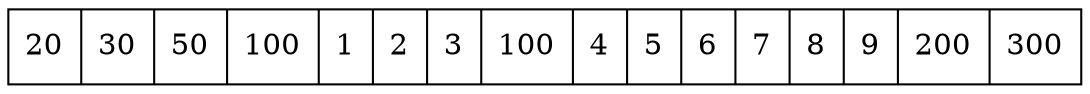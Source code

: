 digraph G{ node [shape = record ];
 rankdir=LR;X[label="{ 20|30|50|100|1|2|3|100|4|5|6|7|8|9|200|300}"]}

